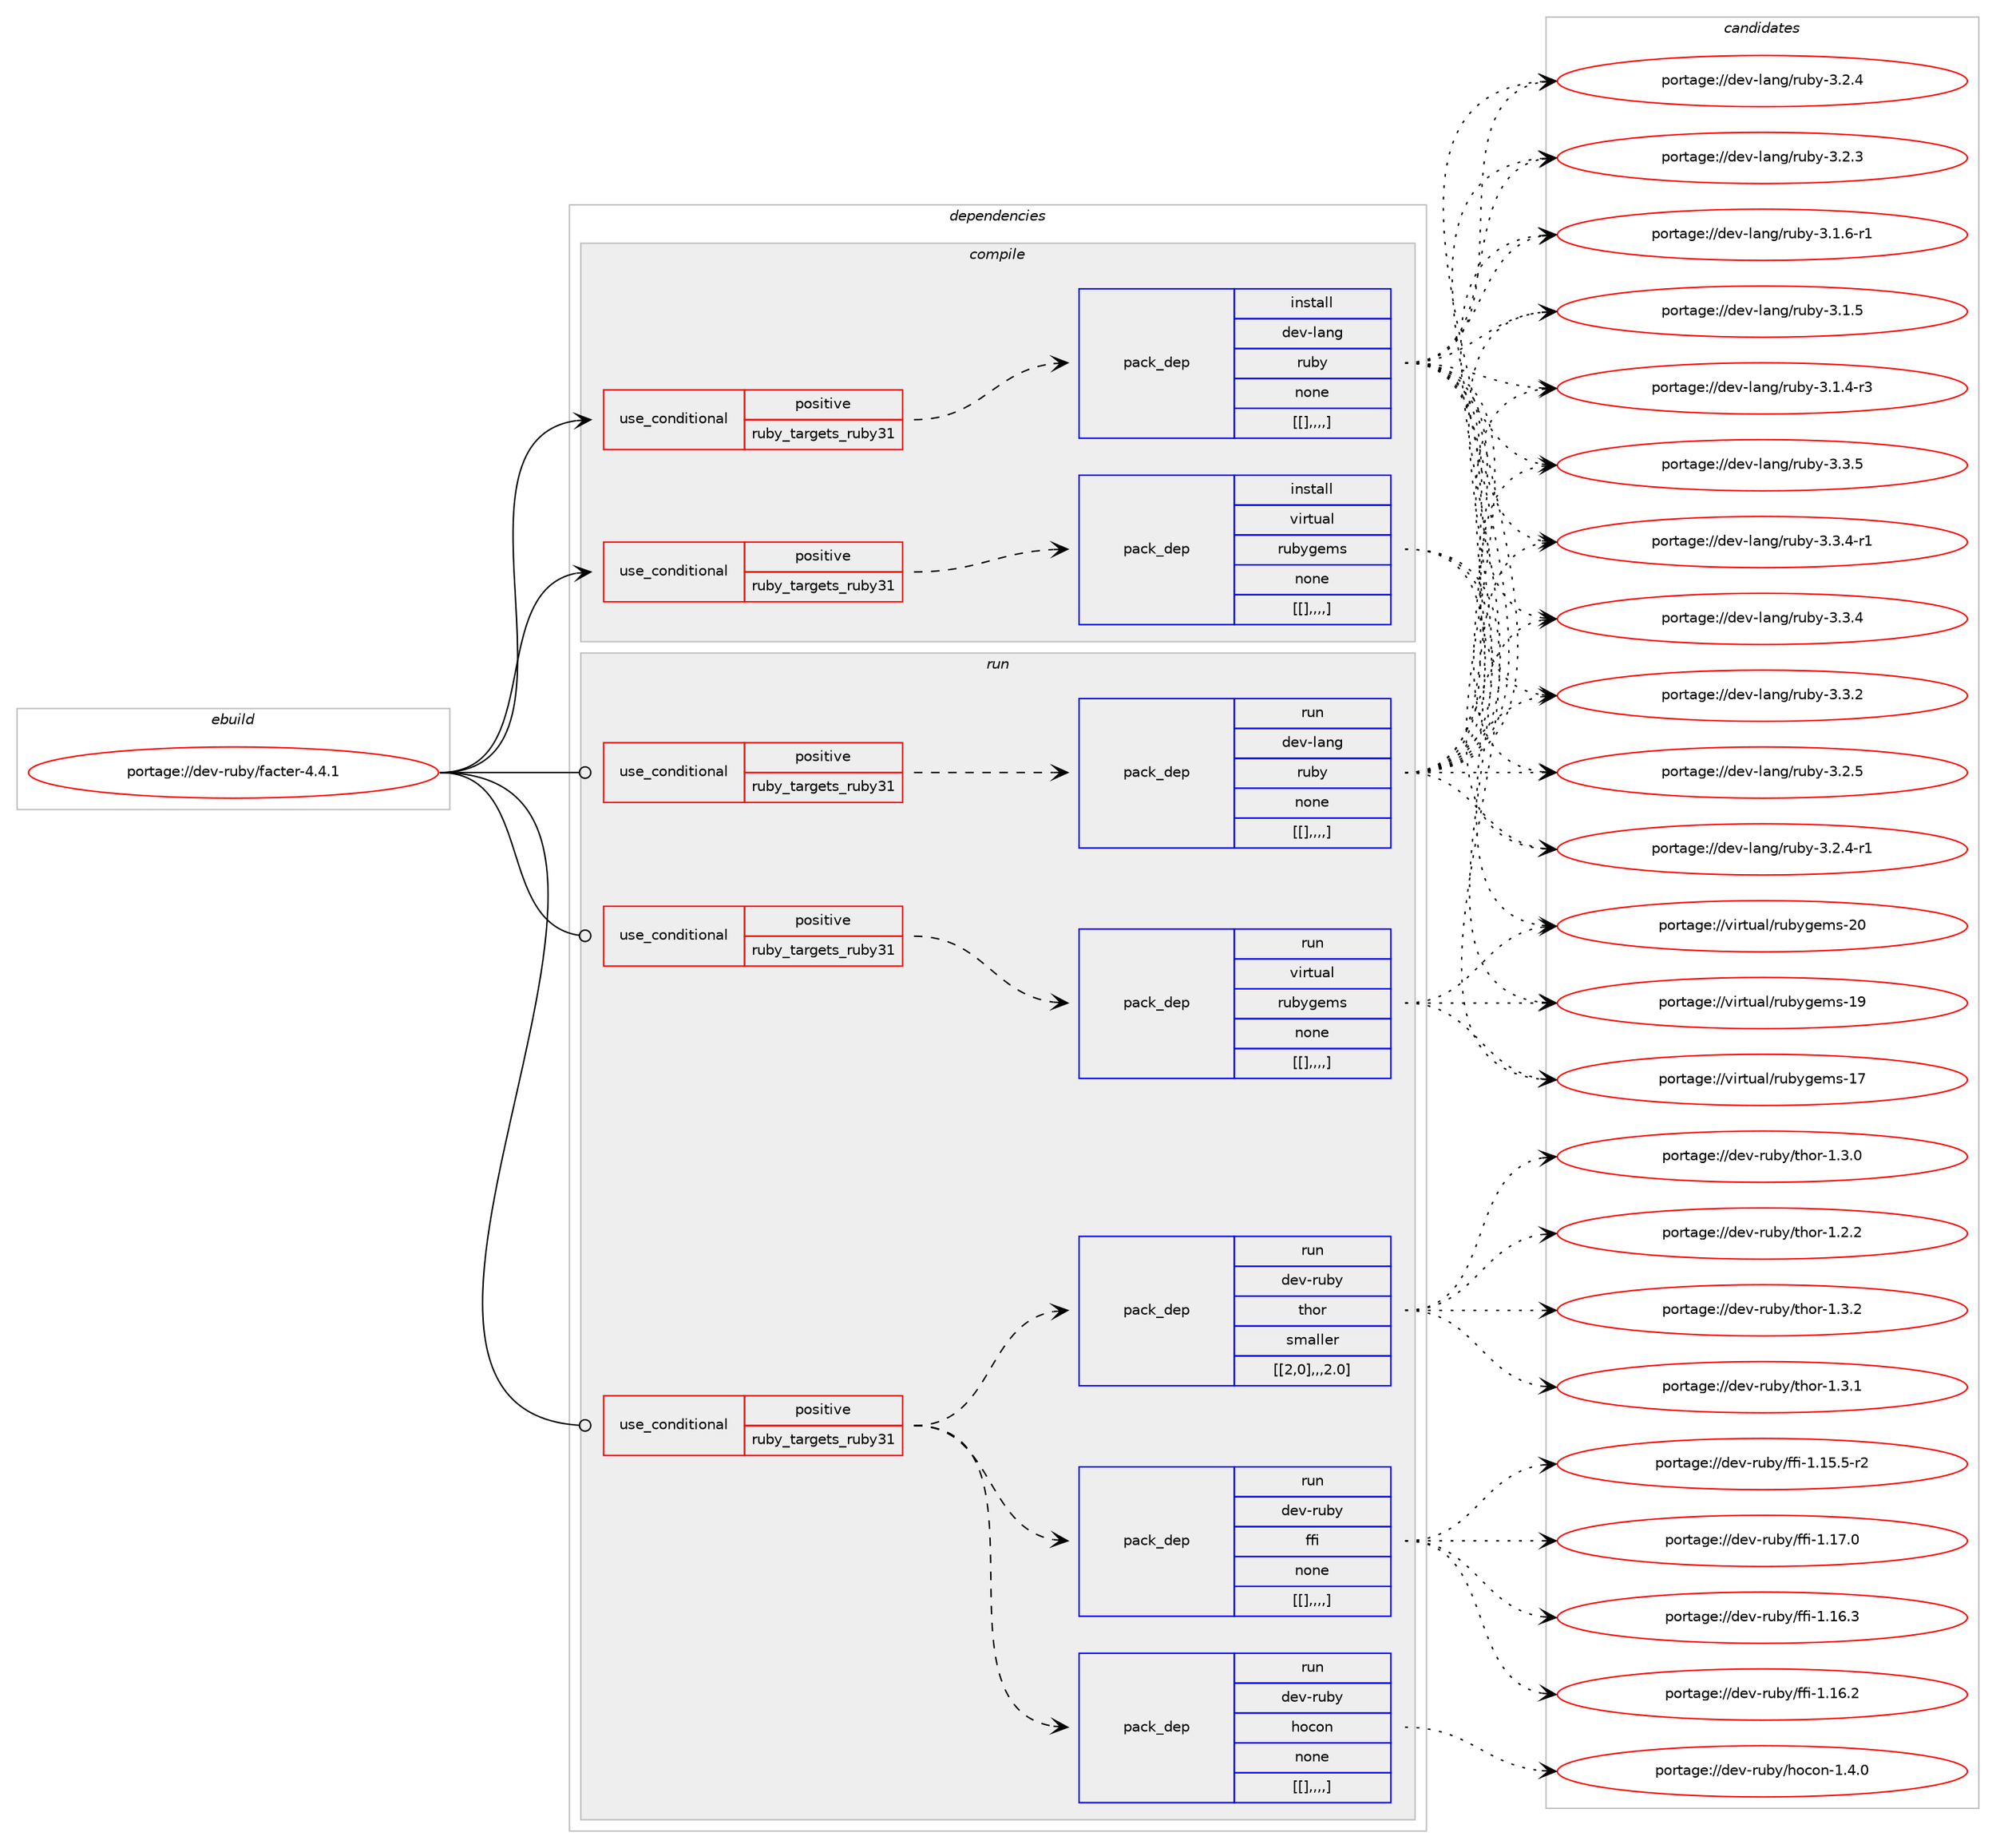 digraph prolog {

# *************
# Graph options
# *************

newrank=true;
concentrate=true;
compound=true;
graph [rankdir=LR,fontname=Helvetica,fontsize=10,ranksep=1.5];#, ranksep=2.5, nodesep=0.2];
edge  [arrowhead=vee];
node  [fontname=Helvetica,fontsize=10];

# **********
# The ebuild
# **********

subgraph cluster_leftcol {
color=gray;
label=<<i>ebuild</i>>;
id [label="portage://dev-ruby/facter-4.4.1", color=red, width=4, href="../dev-ruby/facter-4.4.1.svg"];
}

# ****************
# The dependencies
# ****************

subgraph cluster_midcol {
color=gray;
label=<<i>dependencies</i>>;
subgraph cluster_compile {
fillcolor="#eeeeee";
style=filled;
label=<<i>compile</i>>;
subgraph cond48617 {
dependency185625 [label=<<TABLE BORDER="0" CELLBORDER="1" CELLSPACING="0" CELLPADDING="4"><TR><TD ROWSPAN="3" CELLPADDING="10">use_conditional</TD></TR><TR><TD>positive</TD></TR><TR><TD>ruby_targets_ruby31</TD></TR></TABLE>>, shape=none, color=red];
subgraph pack135701 {
dependency185626 [label=<<TABLE BORDER="0" CELLBORDER="1" CELLSPACING="0" CELLPADDING="4" WIDTH="220"><TR><TD ROWSPAN="6" CELLPADDING="30">pack_dep</TD></TR><TR><TD WIDTH="110">install</TD></TR><TR><TD>dev-lang</TD></TR><TR><TD>ruby</TD></TR><TR><TD>none</TD></TR><TR><TD>[[],,,,]</TD></TR></TABLE>>, shape=none, color=blue];
}
dependency185625:e -> dependency185626:w [weight=20,style="dashed",arrowhead="vee"];
}
id:e -> dependency185625:w [weight=20,style="solid",arrowhead="vee"];
subgraph cond48618 {
dependency185627 [label=<<TABLE BORDER="0" CELLBORDER="1" CELLSPACING="0" CELLPADDING="4"><TR><TD ROWSPAN="3" CELLPADDING="10">use_conditional</TD></TR><TR><TD>positive</TD></TR><TR><TD>ruby_targets_ruby31</TD></TR></TABLE>>, shape=none, color=red];
subgraph pack135702 {
dependency185628 [label=<<TABLE BORDER="0" CELLBORDER="1" CELLSPACING="0" CELLPADDING="4" WIDTH="220"><TR><TD ROWSPAN="6" CELLPADDING="30">pack_dep</TD></TR><TR><TD WIDTH="110">install</TD></TR><TR><TD>virtual</TD></TR><TR><TD>rubygems</TD></TR><TR><TD>none</TD></TR><TR><TD>[[],,,,]</TD></TR></TABLE>>, shape=none, color=blue];
}
dependency185627:e -> dependency185628:w [weight=20,style="dashed",arrowhead="vee"];
}
id:e -> dependency185627:w [weight=20,style="solid",arrowhead="vee"];
}
subgraph cluster_compileandrun {
fillcolor="#eeeeee";
style=filled;
label=<<i>compile and run</i>>;
}
subgraph cluster_run {
fillcolor="#eeeeee";
style=filled;
label=<<i>run</i>>;
subgraph cond48619 {
dependency185629 [label=<<TABLE BORDER="0" CELLBORDER="1" CELLSPACING="0" CELLPADDING="4"><TR><TD ROWSPAN="3" CELLPADDING="10">use_conditional</TD></TR><TR><TD>positive</TD></TR><TR><TD>ruby_targets_ruby31</TD></TR></TABLE>>, shape=none, color=red];
subgraph pack135703 {
dependency185630 [label=<<TABLE BORDER="0" CELLBORDER="1" CELLSPACING="0" CELLPADDING="4" WIDTH="220"><TR><TD ROWSPAN="6" CELLPADDING="30">pack_dep</TD></TR><TR><TD WIDTH="110">run</TD></TR><TR><TD>dev-lang</TD></TR><TR><TD>ruby</TD></TR><TR><TD>none</TD></TR><TR><TD>[[],,,,]</TD></TR></TABLE>>, shape=none, color=blue];
}
dependency185629:e -> dependency185630:w [weight=20,style="dashed",arrowhead="vee"];
}
id:e -> dependency185629:w [weight=20,style="solid",arrowhead="odot"];
subgraph cond48620 {
dependency185631 [label=<<TABLE BORDER="0" CELLBORDER="1" CELLSPACING="0" CELLPADDING="4"><TR><TD ROWSPAN="3" CELLPADDING="10">use_conditional</TD></TR><TR><TD>positive</TD></TR><TR><TD>ruby_targets_ruby31</TD></TR></TABLE>>, shape=none, color=red];
subgraph pack135704 {
dependency185632 [label=<<TABLE BORDER="0" CELLBORDER="1" CELLSPACING="0" CELLPADDING="4" WIDTH="220"><TR><TD ROWSPAN="6" CELLPADDING="30">pack_dep</TD></TR><TR><TD WIDTH="110">run</TD></TR><TR><TD>dev-ruby</TD></TR><TR><TD>hocon</TD></TR><TR><TD>none</TD></TR><TR><TD>[[],,,,]</TD></TR></TABLE>>, shape=none, color=blue];
}
dependency185631:e -> dependency185632:w [weight=20,style="dashed",arrowhead="vee"];
subgraph pack135705 {
dependency185633 [label=<<TABLE BORDER="0" CELLBORDER="1" CELLSPACING="0" CELLPADDING="4" WIDTH="220"><TR><TD ROWSPAN="6" CELLPADDING="30">pack_dep</TD></TR><TR><TD WIDTH="110">run</TD></TR><TR><TD>dev-ruby</TD></TR><TR><TD>thor</TD></TR><TR><TD>smaller</TD></TR><TR><TD>[[2,0],,,2.0]</TD></TR></TABLE>>, shape=none, color=blue];
}
dependency185631:e -> dependency185633:w [weight=20,style="dashed",arrowhead="vee"];
subgraph pack135706 {
dependency185634 [label=<<TABLE BORDER="0" CELLBORDER="1" CELLSPACING="0" CELLPADDING="4" WIDTH="220"><TR><TD ROWSPAN="6" CELLPADDING="30">pack_dep</TD></TR><TR><TD WIDTH="110">run</TD></TR><TR><TD>dev-ruby</TD></TR><TR><TD>ffi</TD></TR><TR><TD>none</TD></TR><TR><TD>[[],,,,]</TD></TR></TABLE>>, shape=none, color=blue];
}
dependency185631:e -> dependency185634:w [weight=20,style="dashed",arrowhead="vee"];
}
id:e -> dependency185631:w [weight=20,style="solid",arrowhead="odot"];
subgraph cond48621 {
dependency185635 [label=<<TABLE BORDER="0" CELLBORDER="1" CELLSPACING="0" CELLPADDING="4"><TR><TD ROWSPAN="3" CELLPADDING="10">use_conditional</TD></TR><TR><TD>positive</TD></TR><TR><TD>ruby_targets_ruby31</TD></TR></TABLE>>, shape=none, color=red];
subgraph pack135707 {
dependency185636 [label=<<TABLE BORDER="0" CELLBORDER="1" CELLSPACING="0" CELLPADDING="4" WIDTH="220"><TR><TD ROWSPAN="6" CELLPADDING="30">pack_dep</TD></TR><TR><TD WIDTH="110">run</TD></TR><TR><TD>virtual</TD></TR><TR><TD>rubygems</TD></TR><TR><TD>none</TD></TR><TR><TD>[[],,,,]</TD></TR></TABLE>>, shape=none, color=blue];
}
dependency185635:e -> dependency185636:w [weight=20,style="dashed",arrowhead="vee"];
}
id:e -> dependency185635:w [weight=20,style="solid",arrowhead="odot"];
}
}

# **************
# The candidates
# **************

subgraph cluster_choices {
rank=same;
color=gray;
label=<<i>candidates</i>>;

subgraph choice135701 {
color=black;
nodesep=1;
choice10010111845108971101034711411798121455146514653 [label="portage://dev-lang/ruby-3.3.5", color=red, width=4,href="../dev-lang/ruby-3.3.5.svg"];
choice100101118451089711010347114117981214551465146524511449 [label="portage://dev-lang/ruby-3.3.4-r1", color=red, width=4,href="../dev-lang/ruby-3.3.4-r1.svg"];
choice10010111845108971101034711411798121455146514652 [label="portage://dev-lang/ruby-3.3.4", color=red, width=4,href="../dev-lang/ruby-3.3.4.svg"];
choice10010111845108971101034711411798121455146514650 [label="portage://dev-lang/ruby-3.3.2", color=red, width=4,href="../dev-lang/ruby-3.3.2.svg"];
choice10010111845108971101034711411798121455146504653 [label="portage://dev-lang/ruby-3.2.5", color=red, width=4,href="../dev-lang/ruby-3.2.5.svg"];
choice100101118451089711010347114117981214551465046524511449 [label="portage://dev-lang/ruby-3.2.4-r1", color=red, width=4,href="../dev-lang/ruby-3.2.4-r1.svg"];
choice10010111845108971101034711411798121455146504652 [label="portage://dev-lang/ruby-3.2.4", color=red, width=4,href="../dev-lang/ruby-3.2.4.svg"];
choice10010111845108971101034711411798121455146504651 [label="portage://dev-lang/ruby-3.2.3", color=red, width=4,href="../dev-lang/ruby-3.2.3.svg"];
choice100101118451089711010347114117981214551464946544511449 [label="portage://dev-lang/ruby-3.1.6-r1", color=red, width=4,href="../dev-lang/ruby-3.1.6-r1.svg"];
choice10010111845108971101034711411798121455146494653 [label="portage://dev-lang/ruby-3.1.5", color=red, width=4,href="../dev-lang/ruby-3.1.5.svg"];
choice100101118451089711010347114117981214551464946524511451 [label="portage://dev-lang/ruby-3.1.4-r3", color=red, width=4,href="../dev-lang/ruby-3.1.4-r3.svg"];
dependency185626:e -> choice10010111845108971101034711411798121455146514653:w [style=dotted,weight="100"];
dependency185626:e -> choice100101118451089711010347114117981214551465146524511449:w [style=dotted,weight="100"];
dependency185626:e -> choice10010111845108971101034711411798121455146514652:w [style=dotted,weight="100"];
dependency185626:e -> choice10010111845108971101034711411798121455146514650:w [style=dotted,weight="100"];
dependency185626:e -> choice10010111845108971101034711411798121455146504653:w [style=dotted,weight="100"];
dependency185626:e -> choice100101118451089711010347114117981214551465046524511449:w [style=dotted,weight="100"];
dependency185626:e -> choice10010111845108971101034711411798121455146504652:w [style=dotted,weight="100"];
dependency185626:e -> choice10010111845108971101034711411798121455146504651:w [style=dotted,weight="100"];
dependency185626:e -> choice100101118451089711010347114117981214551464946544511449:w [style=dotted,weight="100"];
dependency185626:e -> choice10010111845108971101034711411798121455146494653:w [style=dotted,weight="100"];
dependency185626:e -> choice100101118451089711010347114117981214551464946524511451:w [style=dotted,weight="100"];
}
subgraph choice135702 {
color=black;
nodesep=1;
choice118105114116117971084711411798121103101109115455048 [label="portage://virtual/rubygems-20", color=red, width=4,href="../virtual/rubygems-20.svg"];
choice118105114116117971084711411798121103101109115454957 [label="portage://virtual/rubygems-19", color=red, width=4,href="../virtual/rubygems-19.svg"];
choice118105114116117971084711411798121103101109115454955 [label="portage://virtual/rubygems-17", color=red, width=4,href="../virtual/rubygems-17.svg"];
dependency185628:e -> choice118105114116117971084711411798121103101109115455048:w [style=dotted,weight="100"];
dependency185628:e -> choice118105114116117971084711411798121103101109115454957:w [style=dotted,weight="100"];
dependency185628:e -> choice118105114116117971084711411798121103101109115454955:w [style=dotted,weight="100"];
}
subgraph choice135703 {
color=black;
nodesep=1;
choice10010111845108971101034711411798121455146514653 [label="portage://dev-lang/ruby-3.3.5", color=red, width=4,href="../dev-lang/ruby-3.3.5.svg"];
choice100101118451089711010347114117981214551465146524511449 [label="portage://dev-lang/ruby-3.3.4-r1", color=red, width=4,href="../dev-lang/ruby-3.3.4-r1.svg"];
choice10010111845108971101034711411798121455146514652 [label="portage://dev-lang/ruby-3.3.4", color=red, width=4,href="../dev-lang/ruby-3.3.4.svg"];
choice10010111845108971101034711411798121455146514650 [label="portage://dev-lang/ruby-3.3.2", color=red, width=4,href="../dev-lang/ruby-3.3.2.svg"];
choice10010111845108971101034711411798121455146504653 [label="portage://dev-lang/ruby-3.2.5", color=red, width=4,href="../dev-lang/ruby-3.2.5.svg"];
choice100101118451089711010347114117981214551465046524511449 [label="portage://dev-lang/ruby-3.2.4-r1", color=red, width=4,href="../dev-lang/ruby-3.2.4-r1.svg"];
choice10010111845108971101034711411798121455146504652 [label="portage://dev-lang/ruby-3.2.4", color=red, width=4,href="../dev-lang/ruby-3.2.4.svg"];
choice10010111845108971101034711411798121455146504651 [label="portage://dev-lang/ruby-3.2.3", color=red, width=4,href="../dev-lang/ruby-3.2.3.svg"];
choice100101118451089711010347114117981214551464946544511449 [label="portage://dev-lang/ruby-3.1.6-r1", color=red, width=4,href="../dev-lang/ruby-3.1.6-r1.svg"];
choice10010111845108971101034711411798121455146494653 [label="portage://dev-lang/ruby-3.1.5", color=red, width=4,href="../dev-lang/ruby-3.1.5.svg"];
choice100101118451089711010347114117981214551464946524511451 [label="portage://dev-lang/ruby-3.1.4-r3", color=red, width=4,href="../dev-lang/ruby-3.1.4-r3.svg"];
dependency185630:e -> choice10010111845108971101034711411798121455146514653:w [style=dotted,weight="100"];
dependency185630:e -> choice100101118451089711010347114117981214551465146524511449:w [style=dotted,weight="100"];
dependency185630:e -> choice10010111845108971101034711411798121455146514652:w [style=dotted,weight="100"];
dependency185630:e -> choice10010111845108971101034711411798121455146514650:w [style=dotted,weight="100"];
dependency185630:e -> choice10010111845108971101034711411798121455146504653:w [style=dotted,weight="100"];
dependency185630:e -> choice100101118451089711010347114117981214551465046524511449:w [style=dotted,weight="100"];
dependency185630:e -> choice10010111845108971101034711411798121455146504652:w [style=dotted,weight="100"];
dependency185630:e -> choice10010111845108971101034711411798121455146504651:w [style=dotted,weight="100"];
dependency185630:e -> choice100101118451089711010347114117981214551464946544511449:w [style=dotted,weight="100"];
dependency185630:e -> choice10010111845108971101034711411798121455146494653:w [style=dotted,weight="100"];
dependency185630:e -> choice100101118451089711010347114117981214551464946524511451:w [style=dotted,weight="100"];
}
subgraph choice135704 {
color=black;
nodesep=1;
choice10010111845114117981214710411199111110454946524648 [label="portage://dev-ruby/hocon-1.4.0", color=red, width=4,href="../dev-ruby/hocon-1.4.0.svg"];
dependency185632:e -> choice10010111845114117981214710411199111110454946524648:w [style=dotted,weight="100"];
}
subgraph choice135705 {
color=black;
nodesep=1;
choice100101118451141179812147116104111114454946514650 [label="portage://dev-ruby/thor-1.3.2", color=red, width=4,href="../dev-ruby/thor-1.3.2.svg"];
choice100101118451141179812147116104111114454946514649 [label="portage://dev-ruby/thor-1.3.1", color=red, width=4,href="../dev-ruby/thor-1.3.1.svg"];
choice100101118451141179812147116104111114454946514648 [label="portage://dev-ruby/thor-1.3.0", color=red, width=4,href="../dev-ruby/thor-1.3.0.svg"];
choice100101118451141179812147116104111114454946504650 [label="portage://dev-ruby/thor-1.2.2", color=red, width=4,href="../dev-ruby/thor-1.2.2.svg"];
dependency185633:e -> choice100101118451141179812147116104111114454946514650:w [style=dotted,weight="100"];
dependency185633:e -> choice100101118451141179812147116104111114454946514649:w [style=dotted,weight="100"];
dependency185633:e -> choice100101118451141179812147116104111114454946514648:w [style=dotted,weight="100"];
dependency185633:e -> choice100101118451141179812147116104111114454946504650:w [style=dotted,weight="100"];
}
subgraph choice135706 {
color=black;
nodesep=1;
choice10010111845114117981214710210210545494649554648 [label="portage://dev-ruby/ffi-1.17.0", color=red, width=4,href="../dev-ruby/ffi-1.17.0.svg"];
choice10010111845114117981214710210210545494649544651 [label="portage://dev-ruby/ffi-1.16.3", color=red, width=4,href="../dev-ruby/ffi-1.16.3.svg"];
choice10010111845114117981214710210210545494649544650 [label="portage://dev-ruby/ffi-1.16.2", color=red, width=4,href="../dev-ruby/ffi-1.16.2.svg"];
choice100101118451141179812147102102105454946495346534511450 [label="portage://dev-ruby/ffi-1.15.5-r2", color=red, width=4,href="../dev-ruby/ffi-1.15.5-r2.svg"];
dependency185634:e -> choice10010111845114117981214710210210545494649554648:w [style=dotted,weight="100"];
dependency185634:e -> choice10010111845114117981214710210210545494649544651:w [style=dotted,weight="100"];
dependency185634:e -> choice10010111845114117981214710210210545494649544650:w [style=dotted,weight="100"];
dependency185634:e -> choice100101118451141179812147102102105454946495346534511450:w [style=dotted,weight="100"];
}
subgraph choice135707 {
color=black;
nodesep=1;
choice118105114116117971084711411798121103101109115455048 [label="portage://virtual/rubygems-20", color=red, width=4,href="../virtual/rubygems-20.svg"];
choice118105114116117971084711411798121103101109115454957 [label="portage://virtual/rubygems-19", color=red, width=4,href="../virtual/rubygems-19.svg"];
choice118105114116117971084711411798121103101109115454955 [label="portage://virtual/rubygems-17", color=red, width=4,href="../virtual/rubygems-17.svg"];
dependency185636:e -> choice118105114116117971084711411798121103101109115455048:w [style=dotted,weight="100"];
dependency185636:e -> choice118105114116117971084711411798121103101109115454957:w [style=dotted,weight="100"];
dependency185636:e -> choice118105114116117971084711411798121103101109115454955:w [style=dotted,weight="100"];
}
}

}
